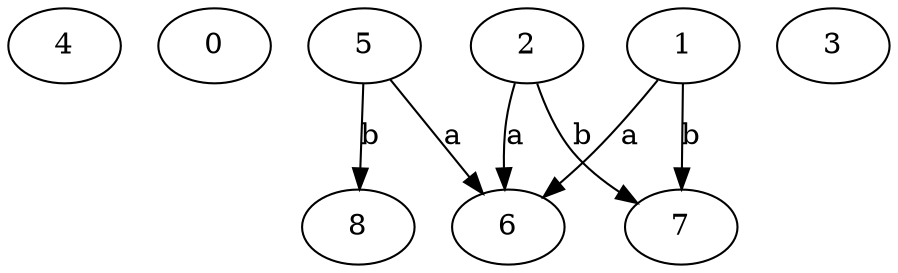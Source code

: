 strict digraph  {
4;
0;
5;
6;
1;
7;
2;
3;
8;
5 -> 6  [label=a];
5 -> 8  [label=b];
1 -> 6  [label=a];
1 -> 7  [label=b];
2 -> 6  [label=a];
2 -> 7  [label=b];
}
